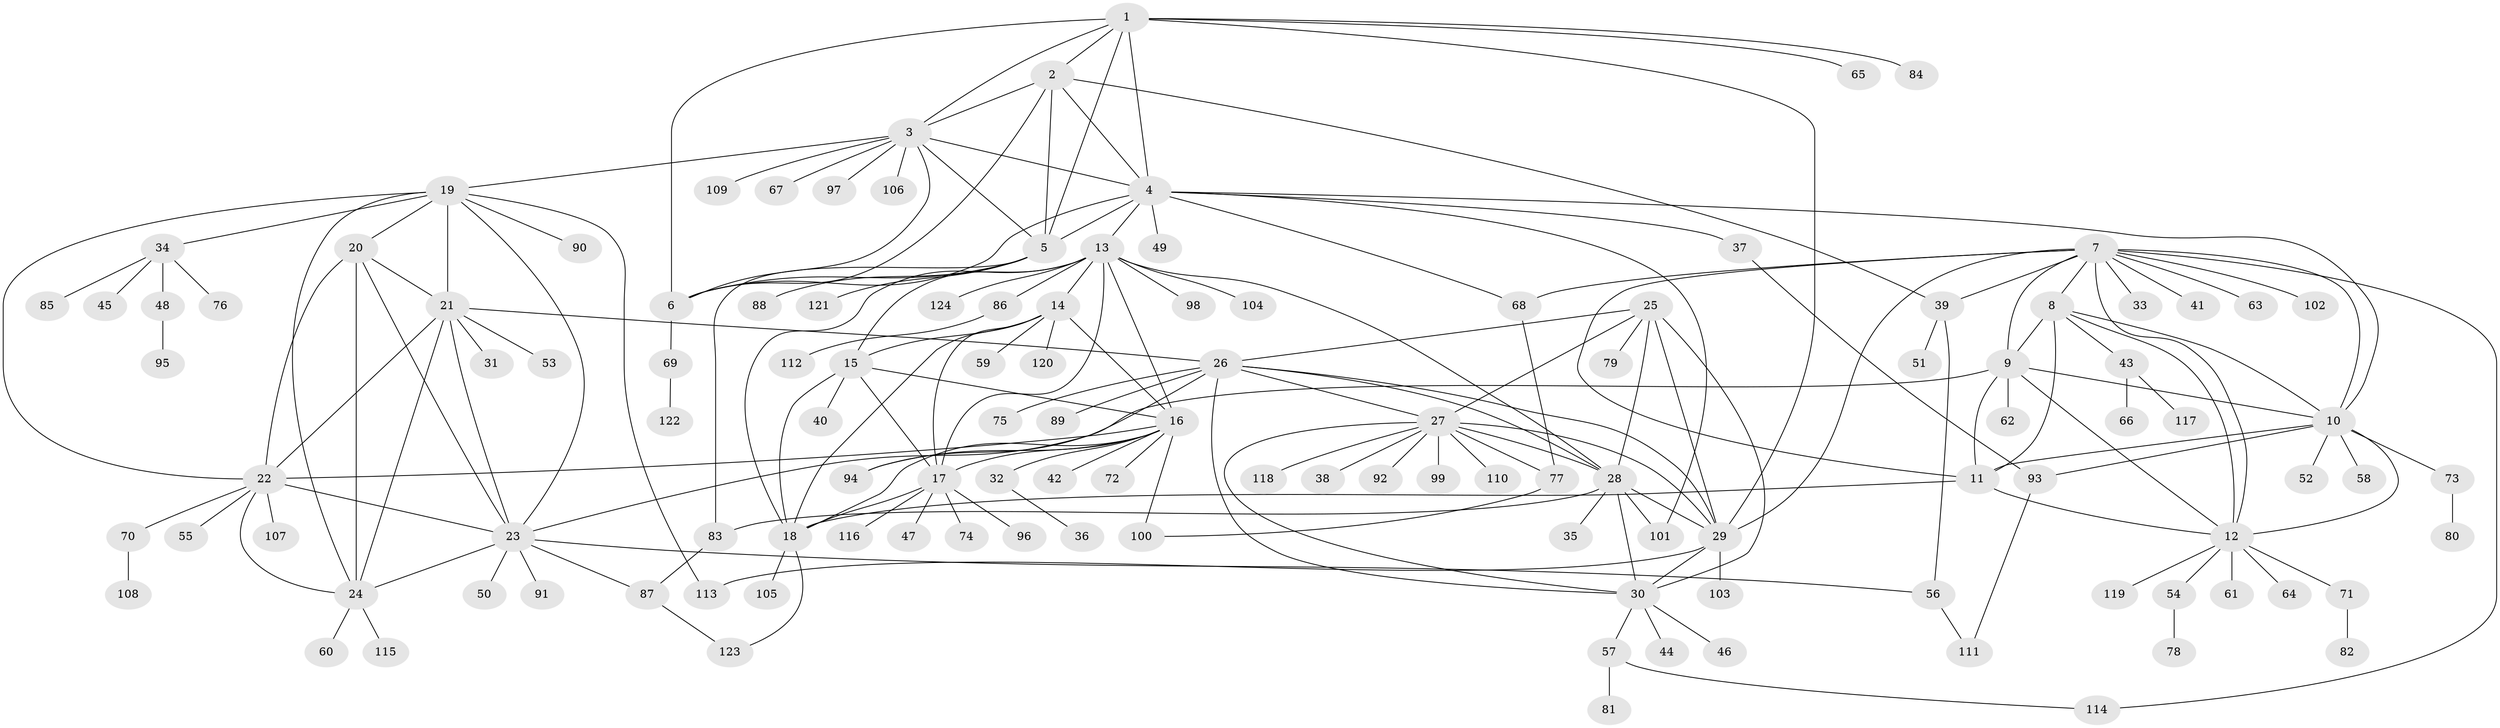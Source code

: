 // coarse degree distribution, {12: 0.021505376344086023, 5: 0.053763440860215055, 9: 0.043010752688172046, 6: 0.06451612903225806, 11: 0.010752688172043012, 4: 0.03225806451612903, 10: 0.010752688172043012, 8: 0.021505376344086023, 13: 0.021505376344086023, 1: 0.5913978494623656, 2: 0.07526881720430108, 3: 0.053763440860215055}
// Generated by graph-tools (version 1.1) at 2025/24/03/03/25 07:24:12]
// undirected, 124 vertices, 193 edges
graph export_dot {
graph [start="1"]
  node [color=gray90,style=filled];
  1;
  2;
  3;
  4;
  5;
  6;
  7;
  8;
  9;
  10;
  11;
  12;
  13;
  14;
  15;
  16;
  17;
  18;
  19;
  20;
  21;
  22;
  23;
  24;
  25;
  26;
  27;
  28;
  29;
  30;
  31;
  32;
  33;
  34;
  35;
  36;
  37;
  38;
  39;
  40;
  41;
  42;
  43;
  44;
  45;
  46;
  47;
  48;
  49;
  50;
  51;
  52;
  53;
  54;
  55;
  56;
  57;
  58;
  59;
  60;
  61;
  62;
  63;
  64;
  65;
  66;
  67;
  68;
  69;
  70;
  71;
  72;
  73;
  74;
  75;
  76;
  77;
  78;
  79;
  80;
  81;
  82;
  83;
  84;
  85;
  86;
  87;
  88;
  89;
  90;
  91;
  92;
  93;
  94;
  95;
  96;
  97;
  98;
  99;
  100;
  101;
  102;
  103;
  104;
  105;
  106;
  107;
  108;
  109;
  110;
  111;
  112;
  113;
  114;
  115;
  116;
  117;
  118;
  119;
  120;
  121;
  122;
  123;
  124;
  1 -- 2;
  1 -- 3;
  1 -- 4;
  1 -- 5;
  1 -- 6;
  1 -- 29;
  1 -- 65;
  1 -- 84;
  2 -- 3;
  2 -- 4;
  2 -- 5;
  2 -- 6;
  2 -- 39;
  3 -- 4;
  3 -- 5;
  3 -- 6;
  3 -- 19;
  3 -- 67;
  3 -- 97;
  3 -- 106;
  3 -- 109;
  4 -- 5;
  4 -- 6;
  4 -- 10;
  4 -- 13;
  4 -- 37;
  4 -- 49;
  4 -- 68;
  4 -- 101;
  5 -- 6;
  5 -- 83;
  5 -- 88;
  5 -- 121;
  6 -- 69;
  7 -- 8;
  7 -- 9;
  7 -- 10;
  7 -- 11;
  7 -- 12;
  7 -- 29;
  7 -- 33;
  7 -- 39;
  7 -- 41;
  7 -- 63;
  7 -- 68;
  7 -- 102;
  7 -- 114;
  8 -- 9;
  8 -- 10;
  8 -- 11;
  8 -- 12;
  8 -- 43;
  9 -- 10;
  9 -- 11;
  9 -- 12;
  9 -- 23;
  9 -- 62;
  10 -- 11;
  10 -- 12;
  10 -- 52;
  10 -- 58;
  10 -- 73;
  10 -- 93;
  11 -- 12;
  11 -- 18;
  12 -- 54;
  12 -- 61;
  12 -- 64;
  12 -- 71;
  12 -- 119;
  13 -- 14;
  13 -- 15;
  13 -- 16;
  13 -- 17;
  13 -- 18;
  13 -- 28;
  13 -- 86;
  13 -- 98;
  13 -- 104;
  13 -- 124;
  14 -- 15;
  14 -- 16;
  14 -- 17;
  14 -- 18;
  14 -- 59;
  14 -- 120;
  15 -- 16;
  15 -- 17;
  15 -- 18;
  15 -- 40;
  16 -- 17;
  16 -- 18;
  16 -- 22;
  16 -- 32;
  16 -- 42;
  16 -- 72;
  16 -- 94;
  16 -- 100;
  17 -- 18;
  17 -- 47;
  17 -- 74;
  17 -- 96;
  17 -- 116;
  18 -- 105;
  18 -- 123;
  19 -- 20;
  19 -- 21;
  19 -- 22;
  19 -- 23;
  19 -- 24;
  19 -- 34;
  19 -- 90;
  19 -- 113;
  20 -- 21;
  20 -- 22;
  20 -- 23;
  20 -- 24;
  21 -- 22;
  21 -- 23;
  21 -- 24;
  21 -- 26;
  21 -- 31;
  21 -- 53;
  22 -- 23;
  22 -- 24;
  22 -- 55;
  22 -- 70;
  22 -- 107;
  23 -- 24;
  23 -- 50;
  23 -- 56;
  23 -- 87;
  23 -- 91;
  24 -- 60;
  24 -- 115;
  25 -- 26;
  25 -- 27;
  25 -- 28;
  25 -- 29;
  25 -- 30;
  25 -- 79;
  26 -- 27;
  26 -- 28;
  26 -- 29;
  26 -- 30;
  26 -- 75;
  26 -- 89;
  26 -- 94;
  27 -- 28;
  27 -- 29;
  27 -- 30;
  27 -- 38;
  27 -- 77;
  27 -- 92;
  27 -- 99;
  27 -- 110;
  27 -- 118;
  28 -- 29;
  28 -- 30;
  28 -- 35;
  28 -- 83;
  28 -- 101;
  29 -- 30;
  29 -- 103;
  29 -- 113;
  30 -- 44;
  30 -- 46;
  30 -- 57;
  32 -- 36;
  34 -- 45;
  34 -- 48;
  34 -- 76;
  34 -- 85;
  37 -- 93;
  39 -- 51;
  39 -- 56;
  43 -- 66;
  43 -- 117;
  48 -- 95;
  54 -- 78;
  56 -- 111;
  57 -- 81;
  57 -- 114;
  68 -- 77;
  69 -- 122;
  70 -- 108;
  71 -- 82;
  73 -- 80;
  77 -- 100;
  83 -- 87;
  86 -- 112;
  87 -- 123;
  93 -- 111;
}
